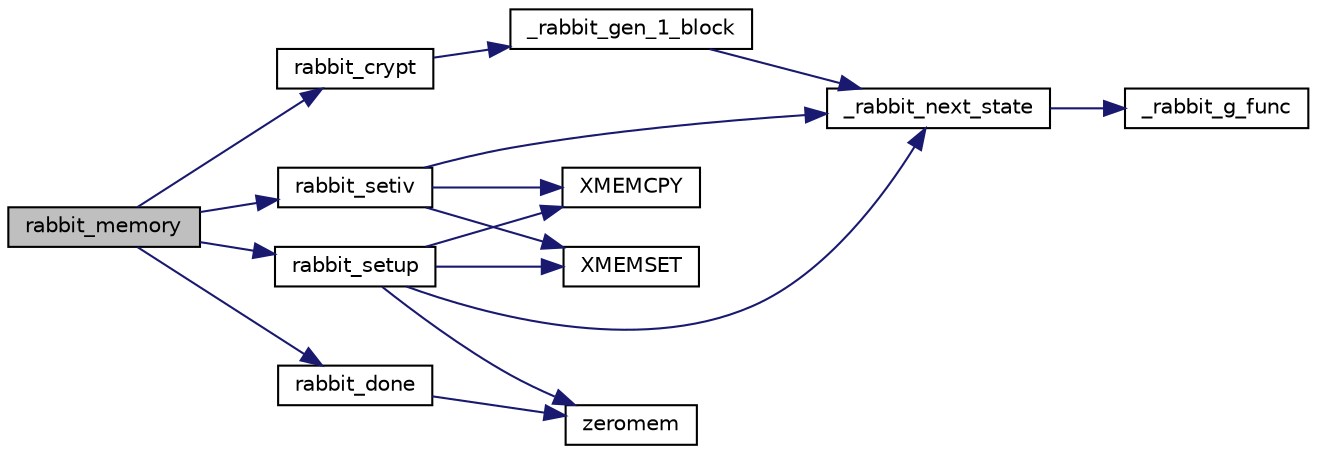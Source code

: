 digraph "rabbit_memory"
{
 // LATEX_PDF_SIZE
  edge [fontname="Helvetica",fontsize="10",labelfontname="Helvetica",labelfontsize="10"];
  node [fontname="Helvetica",fontsize="10",shape=record];
  rankdir="LR";
  Node0 [label="rabbit_memory",height=0.2,width=0.4,color="black", fillcolor="grey75", style="filled", fontcolor="black",tooltip="Encrypt (or decrypt) bytes of ciphertext (or plaintext) with Rabbit."];
  Node0 -> Node1 [color="midnightblue",fontsize="10",style="solid",fontname="Helvetica"];
  Node1 [label="rabbit_crypt",height=0.2,width=0.4,color="black", fillcolor="white", style="filled",URL="$rabbit_8c.html#a5391d40531a20557491ef7d58fb93cda",tooltip=" "];
  Node1 -> Node2 [color="midnightblue",fontsize="10",style="solid",fontname="Helvetica"];
  Node2 [label="_rabbit_gen_1_block",height=0.2,width=0.4,color="black", fillcolor="white", style="filled",URL="$rabbit_8c.html#a5908dd91ace42986a5ee525efe536246",tooltip=" "];
  Node2 -> Node3 [color="midnightblue",fontsize="10",style="solid",fontname="Helvetica"];
  Node3 [label="_rabbit_next_state",height=0.2,width=0.4,color="black", fillcolor="white", style="filled",URL="$rabbit_8c.html#a84f7be2f4dd286fbda438d0d94d5db8f",tooltip=" "];
  Node3 -> Node4 [color="midnightblue",fontsize="10",style="solid",fontname="Helvetica"];
  Node4 [label="_rabbit_g_func",height=0.2,width=0.4,color="black", fillcolor="white", style="filled",URL="$rabbit_8c.html#abe3d301de5a1b8aace3b7d5e71fabe10",tooltip=" "];
  Node0 -> Node5 [color="midnightblue",fontsize="10",style="solid",fontname="Helvetica"];
  Node5 [label="rabbit_done",height=0.2,width=0.4,color="black", fillcolor="white", style="filled",URL="$rabbit_8c.html#a931b3a1f3f35366a90bc7c7b994cac92",tooltip=" "];
  Node5 -> Node6 [color="midnightblue",fontsize="10",style="solid",fontname="Helvetica"];
  Node6 [label="zeromem",height=0.2,width=0.4,color="black", fillcolor="white", style="filled",URL="$tomcrypt__misc_8h.html#a63b6e188713790263bfd3612fe8b398f",tooltip="Zero a block of memory."];
  Node0 -> Node7 [color="midnightblue",fontsize="10",style="solid",fontname="Helvetica"];
  Node7 [label="rabbit_setiv",height=0.2,width=0.4,color="black", fillcolor="white", style="filled",URL="$rabbit_8c.html#ac6f6bf7b05fa527a8fed39dcae781cec",tooltip=" "];
  Node7 -> Node3 [color="midnightblue",fontsize="10",style="solid",fontname="Helvetica"];
  Node7 -> Node8 [color="midnightblue",fontsize="10",style="solid",fontname="Helvetica"];
  Node8 [label="XMEMCPY",height=0.2,width=0.4,color="black", fillcolor="white", style="filled",URL="$tomcrypt__cfg_8h.html#a7691dd48d60d5fc6daf2fa7ec4c55e12",tooltip=" "];
  Node7 -> Node9 [color="midnightblue",fontsize="10",style="solid",fontname="Helvetica"];
  Node9 [label="XMEMSET",height=0.2,width=0.4,color="black", fillcolor="white", style="filled",URL="$tomcrypt__cfg_8h.html#aa3c34a6f6c61de7da9258b5a30e32c2f",tooltip=" "];
  Node0 -> Node10 [color="midnightblue",fontsize="10",style="solid",fontname="Helvetica"];
  Node10 [label="rabbit_setup",height=0.2,width=0.4,color="black", fillcolor="white", style="filled",URL="$rabbit_8c.html#ac522e3bb890d2fe32276a4a596371461",tooltip=" "];
  Node10 -> Node3 [color="midnightblue",fontsize="10",style="solid",fontname="Helvetica"];
  Node10 -> Node8 [color="midnightblue",fontsize="10",style="solid",fontname="Helvetica"];
  Node10 -> Node9 [color="midnightblue",fontsize="10",style="solid",fontname="Helvetica"];
  Node10 -> Node6 [color="midnightblue",fontsize="10",style="solid",fontname="Helvetica"];
}
